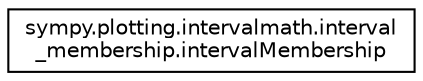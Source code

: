 digraph "Graphical Class Hierarchy"
{
 // LATEX_PDF_SIZE
  edge [fontname="Helvetica",fontsize="10",labelfontname="Helvetica",labelfontsize="10"];
  node [fontname="Helvetica",fontsize="10",shape=record];
  rankdir="LR";
  Node0 [label="sympy.plotting.intervalmath.interval\l_membership.intervalMembership",height=0.2,width=0.4,color="black", fillcolor="white", style="filled",URL="$classsympy_1_1plotting_1_1intervalmath_1_1interval__membership_1_1intervalMembership.html",tooltip=" "];
}
